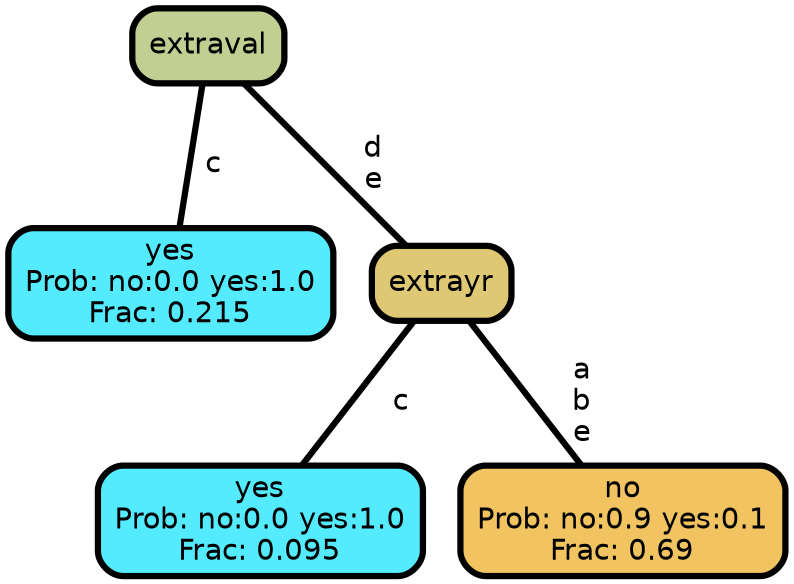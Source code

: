 graph Tree {
node [shape=box, style="filled, rounded",color="black",penwidth="3",fontcolor="black",                 fontname=helvetica] ;
graph [ranksep="0 equally", splines=straight,                 bgcolor=transparent, dpi=200] ;
edge [fontname=helvetica, color=black] ;
0 [label="yes
Prob: no:0.0 yes:1.0
Frac: 0.215", fillcolor="#55ebff"] ;
1 [label="extraval", fillcolor="#c1d092"] ;
2 [label="yes
Prob: no:0.0 yes:1.0
Frac: 0.095", fillcolor="#55ebff"] ;
3 [label="extrayr", fillcolor="#dfc874"] ;
4 [label="no
Prob: no:0.9 yes:0.1
Frac: 0.69", fillcolor="#f2c461"] ;
1 -- 0 [label=" c",penwidth=3] ;
1 -- 3 [label=" d\n e",penwidth=3] ;
3 -- 2 [label=" c",penwidth=3] ;
3 -- 4 [label=" a\n b\n e",penwidth=3] ;
{rank = same;}}